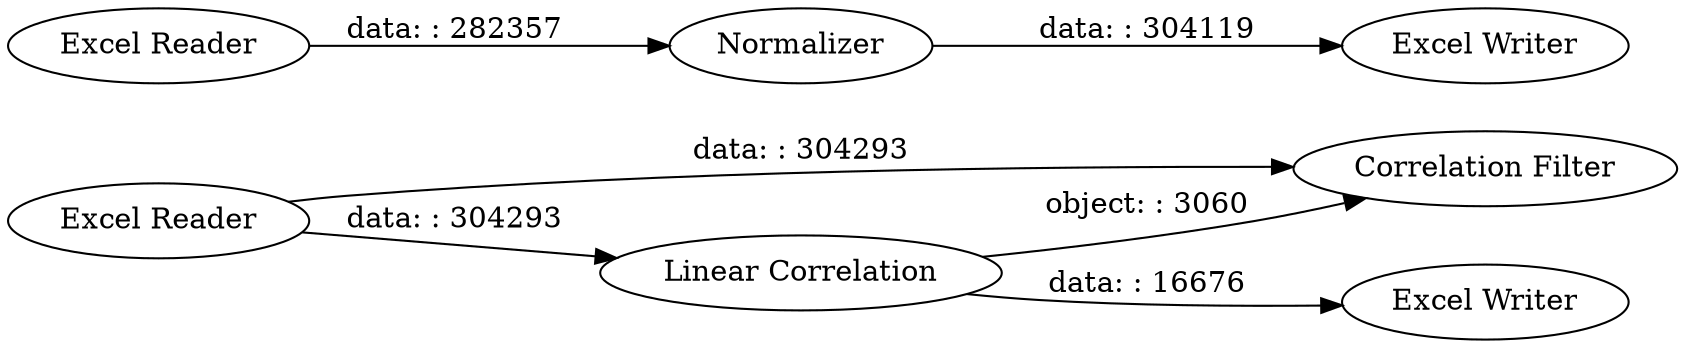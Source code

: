 digraph {
	"-110354707437019686_6" [label="Correlation Filter"]
	"-110354707437019686_7" [label="Excel Writer"]
	"-110354707437019686_2" [label=Normalizer]
	"-110354707437019686_3" [label="Excel Writer"]
	"-110354707437019686_1" [label="Excel Reader"]
	"-110354707437019686_5" [label="Linear Correlation"]
	"-110354707437019686_4" [label="Excel Reader"]
	"-110354707437019686_2" -> "-110354707437019686_3" [label="data: : 304119"]
	"-110354707437019686_4" -> "-110354707437019686_5" [label="data: : 304293"]
	"-110354707437019686_4" -> "-110354707437019686_6" [label="data: : 304293"]
	"-110354707437019686_5" -> "-110354707437019686_7" [label="data: : 16676"]
	"-110354707437019686_1" -> "-110354707437019686_2" [label="data: : 282357"]
	"-110354707437019686_5" -> "-110354707437019686_6" [label="object: : 3060"]
	rankdir=LR
}
